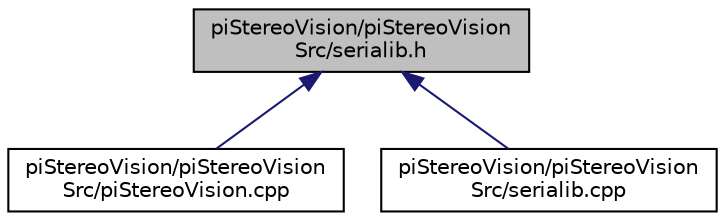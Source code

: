 digraph "piStereoVision/piStereoVisionSrc/serialib.h"
{
 // LATEX_PDF_SIZE
  edge [fontname="Helvetica",fontsize="10",labelfontname="Helvetica",labelfontsize="10"];
  node [fontname="Helvetica",fontsize="10",shape=record];
  Node1 [label="piStereoVision/piStereoVision\lSrc/serialib.h",height=0.2,width=0.4,color="black", fillcolor="grey75", style="filled", fontcolor="black",tooltip="Header file of the class serialib. This class is used for communication over a serial device."];
  Node1 -> Node2 [dir="back",color="midnightblue",fontsize="10",style="solid",fontname="Helvetica"];
  Node2 [label="piStereoVision/piStereoVision\lSrc/piStereoVision.cpp",height=0.2,width=0.4,color="black", fillcolor="white", style="filled",URL="$piStereoVision_8cpp.html",tooltip=" "];
  Node1 -> Node3 [dir="back",color="midnightblue",fontsize="10",style="solid",fontname="Helvetica"];
  Node3 [label="piStereoVision/piStereoVision\lSrc/serialib.cpp",height=0.2,width=0.4,color="black", fillcolor="white", style="filled",URL="$serialib_8cpp.html",tooltip="Source file of the class serialib. This class is used for communication over a serial device."];
}
